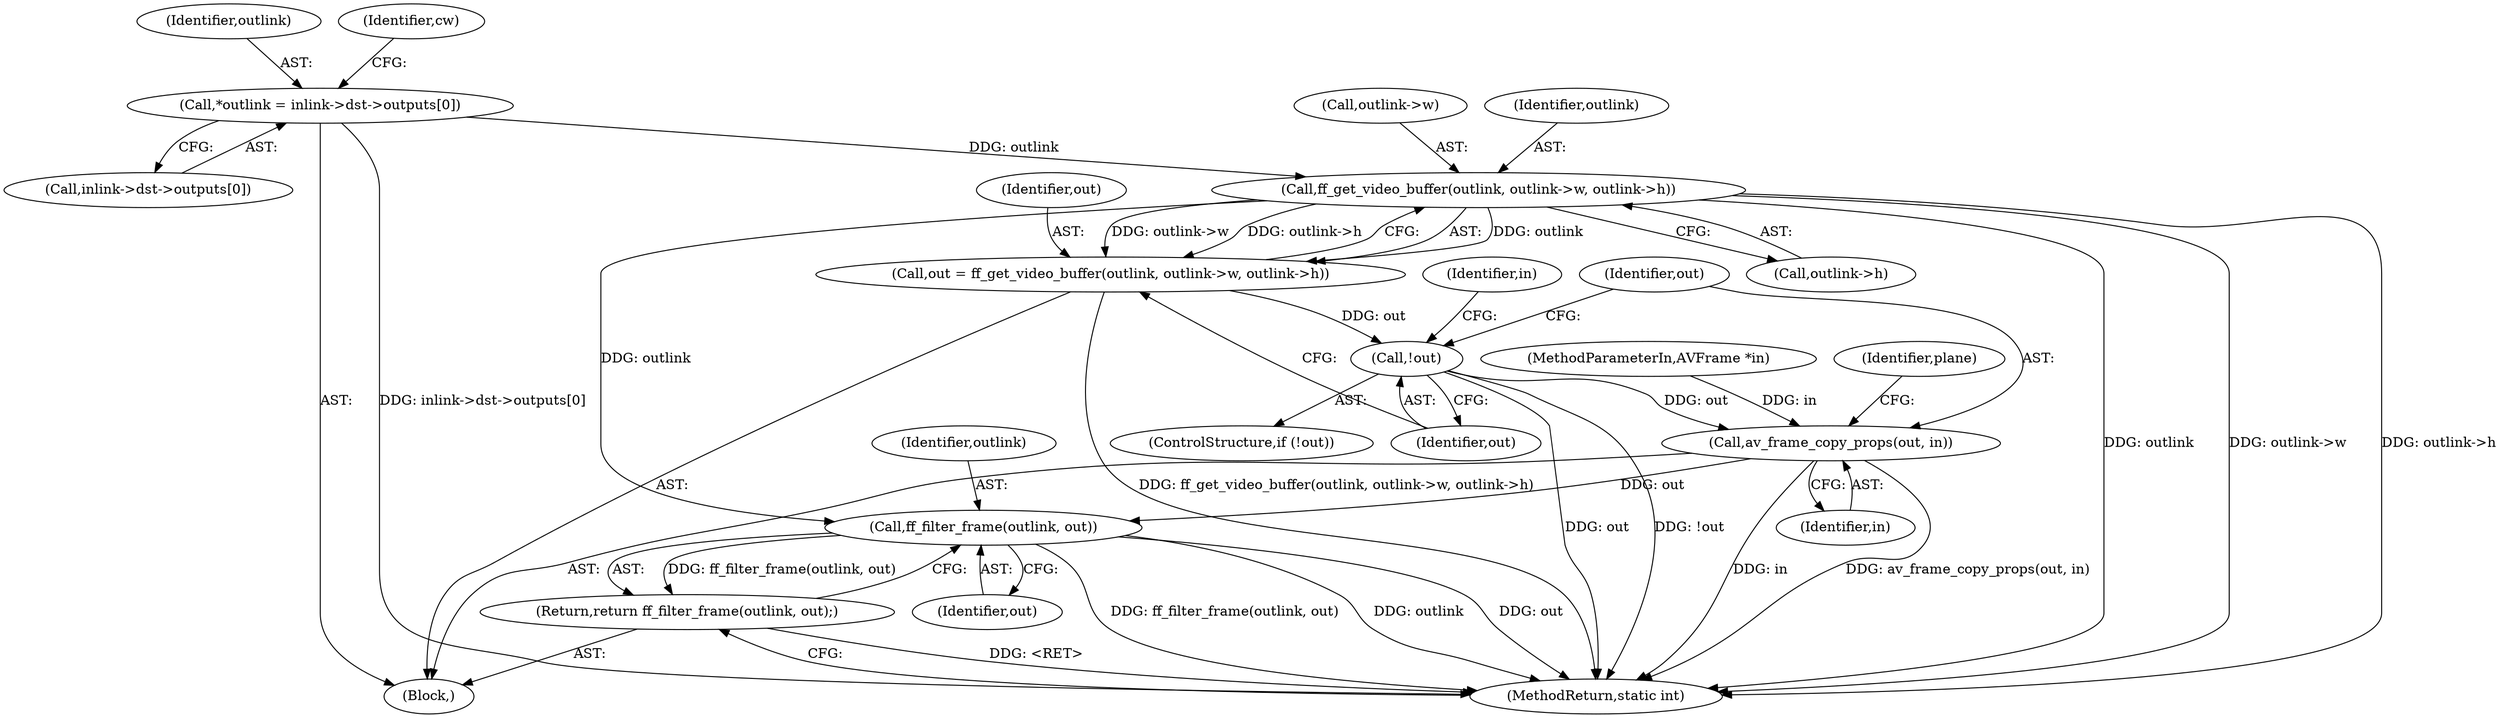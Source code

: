 digraph "0_FFmpeg_e43a0a232dbf6d3c161823c2e07c52e76227a1bc@pointer" {
"1000156" [label="(Call,ff_get_video_buffer(outlink, outlink->w, outlink->h))"];
"1000117" [label="(Call,*outlink = inlink->dst->outputs[0])"];
"1000154" [label="(Call,out = ff_get_video_buffer(outlink, outlink->w, outlink->h))"];
"1000165" [label="(Call,!out)"];
"1000174" [label="(Call,av_frame_copy_props(out, in))"];
"1000303" [label="(Call,ff_filter_frame(outlink, out))"];
"1000302" [label="(Return,return ff_filter_frame(outlink, out);)"];
"1000154" [label="(Call,out = ff_get_video_buffer(outlink, outlink->w, outlink->h))"];
"1000306" [label="(MethodReturn,static int)"];
"1000175" [label="(Identifier,out)"];
"1000176" [label="(Identifier,in)"];
"1000117" [label="(Call,*outlink = inlink->dst->outputs[0])"];
"1000119" [label="(Call,inlink->dst->outputs[0])"];
"1000155" [label="(Identifier,out)"];
"1000302" [label="(Return,return ff_filter_frame(outlink, out);)"];
"1000179" [label="(Identifier,plane)"];
"1000174" [label="(Call,av_frame_copy_props(out, in))"];
"1000170" [label="(Identifier,in)"];
"1000166" [label="(Identifier,out)"];
"1000161" [label="(Call,outlink->h)"];
"1000305" [label="(Identifier,out)"];
"1000164" [label="(ControlStructure,if (!out))"];
"1000118" [label="(Identifier,outlink)"];
"1000165" [label="(Call,!out)"];
"1000156" [label="(Call,ff_get_video_buffer(outlink, outlink->w, outlink->h))"];
"1000303" [label="(Call,ff_filter_frame(outlink, out))"];
"1000304" [label="(Identifier,outlink)"];
"1000158" [label="(Call,outlink->w)"];
"1000103" [label="(Block,)"];
"1000130" [label="(Identifier,cw)"];
"1000157" [label="(Identifier,outlink)"];
"1000102" [label="(MethodParameterIn,AVFrame *in)"];
"1000156" -> "1000154"  [label="AST: "];
"1000156" -> "1000161"  [label="CFG: "];
"1000157" -> "1000156"  [label="AST: "];
"1000158" -> "1000156"  [label="AST: "];
"1000161" -> "1000156"  [label="AST: "];
"1000154" -> "1000156"  [label="CFG: "];
"1000156" -> "1000306"  [label="DDG: outlink"];
"1000156" -> "1000306"  [label="DDG: outlink->w"];
"1000156" -> "1000306"  [label="DDG: outlink->h"];
"1000156" -> "1000154"  [label="DDG: outlink"];
"1000156" -> "1000154"  [label="DDG: outlink->w"];
"1000156" -> "1000154"  [label="DDG: outlink->h"];
"1000117" -> "1000156"  [label="DDG: outlink"];
"1000156" -> "1000303"  [label="DDG: outlink"];
"1000117" -> "1000103"  [label="AST: "];
"1000117" -> "1000119"  [label="CFG: "];
"1000118" -> "1000117"  [label="AST: "];
"1000119" -> "1000117"  [label="AST: "];
"1000130" -> "1000117"  [label="CFG: "];
"1000117" -> "1000306"  [label="DDG: inlink->dst->outputs[0]"];
"1000154" -> "1000103"  [label="AST: "];
"1000155" -> "1000154"  [label="AST: "];
"1000166" -> "1000154"  [label="CFG: "];
"1000154" -> "1000306"  [label="DDG: ff_get_video_buffer(outlink, outlink->w, outlink->h)"];
"1000154" -> "1000165"  [label="DDG: out"];
"1000165" -> "1000164"  [label="AST: "];
"1000165" -> "1000166"  [label="CFG: "];
"1000166" -> "1000165"  [label="AST: "];
"1000170" -> "1000165"  [label="CFG: "];
"1000175" -> "1000165"  [label="CFG: "];
"1000165" -> "1000306"  [label="DDG: out"];
"1000165" -> "1000306"  [label="DDG: !out"];
"1000165" -> "1000174"  [label="DDG: out"];
"1000174" -> "1000103"  [label="AST: "];
"1000174" -> "1000176"  [label="CFG: "];
"1000175" -> "1000174"  [label="AST: "];
"1000176" -> "1000174"  [label="AST: "];
"1000179" -> "1000174"  [label="CFG: "];
"1000174" -> "1000306"  [label="DDG: in"];
"1000174" -> "1000306"  [label="DDG: av_frame_copy_props(out, in)"];
"1000102" -> "1000174"  [label="DDG: in"];
"1000174" -> "1000303"  [label="DDG: out"];
"1000303" -> "1000302"  [label="AST: "];
"1000303" -> "1000305"  [label="CFG: "];
"1000304" -> "1000303"  [label="AST: "];
"1000305" -> "1000303"  [label="AST: "];
"1000302" -> "1000303"  [label="CFG: "];
"1000303" -> "1000306"  [label="DDG: ff_filter_frame(outlink, out)"];
"1000303" -> "1000306"  [label="DDG: outlink"];
"1000303" -> "1000306"  [label="DDG: out"];
"1000303" -> "1000302"  [label="DDG: ff_filter_frame(outlink, out)"];
"1000302" -> "1000103"  [label="AST: "];
"1000306" -> "1000302"  [label="CFG: "];
"1000302" -> "1000306"  [label="DDG: <RET>"];
}
